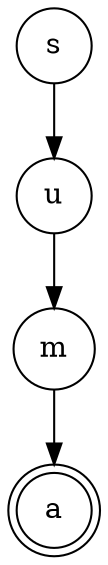digraph {   
    node [shape = doublecircle, color = black] a ;
    node [shape = circle];
    node [color= black];
    s -> u -> m -> a;	
}